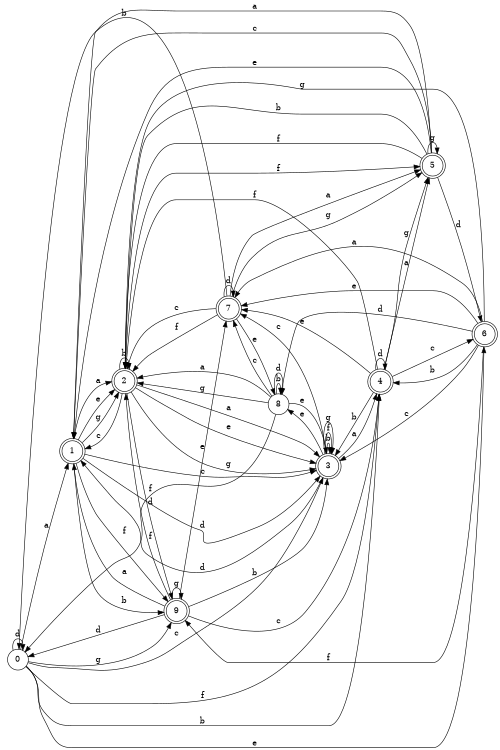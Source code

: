 digraph n8_4 {
__start0 [label="" shape="none"];

rankdir=LR;
size="8,5";

s0 [style="filled", color="black", fillcolor="white" shape="circle", label="0"];
s1 [style="rounded,filled", color="black", fillcolor="white" shape="doublecircle", label="1"];
s2 [style="rounded,filled", color="black", fillcolor="white" shape="doublecircle", label="2"];
s3 [style="rounded,filled", color="black", fillcolor="white" shape="doublecircle", label="3"];
s4 [style="rounded,filled", color="black", fillcolor="white" shape="doublecircle", label="4"];
s5 [style="rounded,filled", color="black", fillcolor="white" shape="doublecircle", label="5"];
s6 [style="rounded,filled", color="black", fillcolor="white" shape="doublecircle", label="6"];
s7 [style="rounded,filled", color="black", fillcolor="white" shape="doublecircle", label="7"];
s8 [style="filled", color="black", fillcolor="white" shape="circle", label="8"];
s9 [style="rounded,filled", color="black", fillcolor="white" shape="doublecircle", label="9"];
s0 -> s1 [label="a"];
s0 -> s4 [label="b"];
s0 -> s3 [label="c"];
s0 -> s0 [label="d"];
s0 -> s6 [label="e"];
s0 -> s4 [label="f"];
s0 -> s9 [label="g"];
s1 -> s2 [label="a"];
s1 -> s9 [label="b"];
s1 -> s3 [label="c"];
s1 -> s3 [label="d"];
s1 -> s2 [label="e"];
s1 -> s9 [label="f"];
s1 -> s2 [label="g"];
s2 -> s3 [label="a"];
s2 -> s2 [label="b"];
s2 -> s1 [label="c"];
s2 -> s9 [label="d"];
s2 -> s3 [label="e"];
s2 -> s5 [label="f"];
s2 -> s3 [label="g"];
s3 -> s4 [label="a"];
s3 -> s3 [label="b"];
s3 -> s7 [label="c"];
s3 -> s1 [label="d"];
s3 -> s8 [label="e"];
s3 -> s3 [label="f"];
s3 -> s3 [label="g"];
s4 -> s5 [label="a"];
s4 -> s3 [label="b"];
s4 -> s6 [label="c"];
s4 -> s4 [label="d"];
s4 -> s7 [label="e"];
s4 -> s2 [label="f"];
s4 -> s5 [label="g"];
s5 -> s1 [label="a"];
s5 -> s2 [label="b"];
s5 -> s1 [label="c"];
s5 -> s6 [label="d"];
s5 -> s1 [label="e"];
s5 -> s2 [label="f"];
s5 -> s5 [label="g"];
s6 -> s7 [label="a"];
s6 -> s4 [label="b"];
s6 -> s3 [label="c"];
s6 -> s8 [label="d"];
s6 -> s7 [label="e"];
s6 -> s9 [label="f"];
s6 -> s2 [label="g"];
s7 -> s5 [label="a"];
s7 -> s0 [label="b"];
s7 -> s2 [label="c"];
s7 -> s7 [label="d"];
s7 -> s8 [label="e"];
s7 -> s2 [label="f"];
s7 -> s5 [label="g"];
s8 -> s2 [label="a"];
s8 -> s8 [label="b"];
s8 -> s7 [label="c"];
s8 -> s8 [label="d"];
s8 -> s3 [label="e"];
s8 -> s0 [label="f"];
s8 -> s2 [label="g"];
s9 -> s1 [label="a"];
s9 -> s3 [label="b"];
s9 -> s4 [label="c"];
s9 -> s0 [label="d"];
s9 -> s7 [label="e"];
s9 -> s2 [label="f"];
s9 -> s9 [label="g"];

}